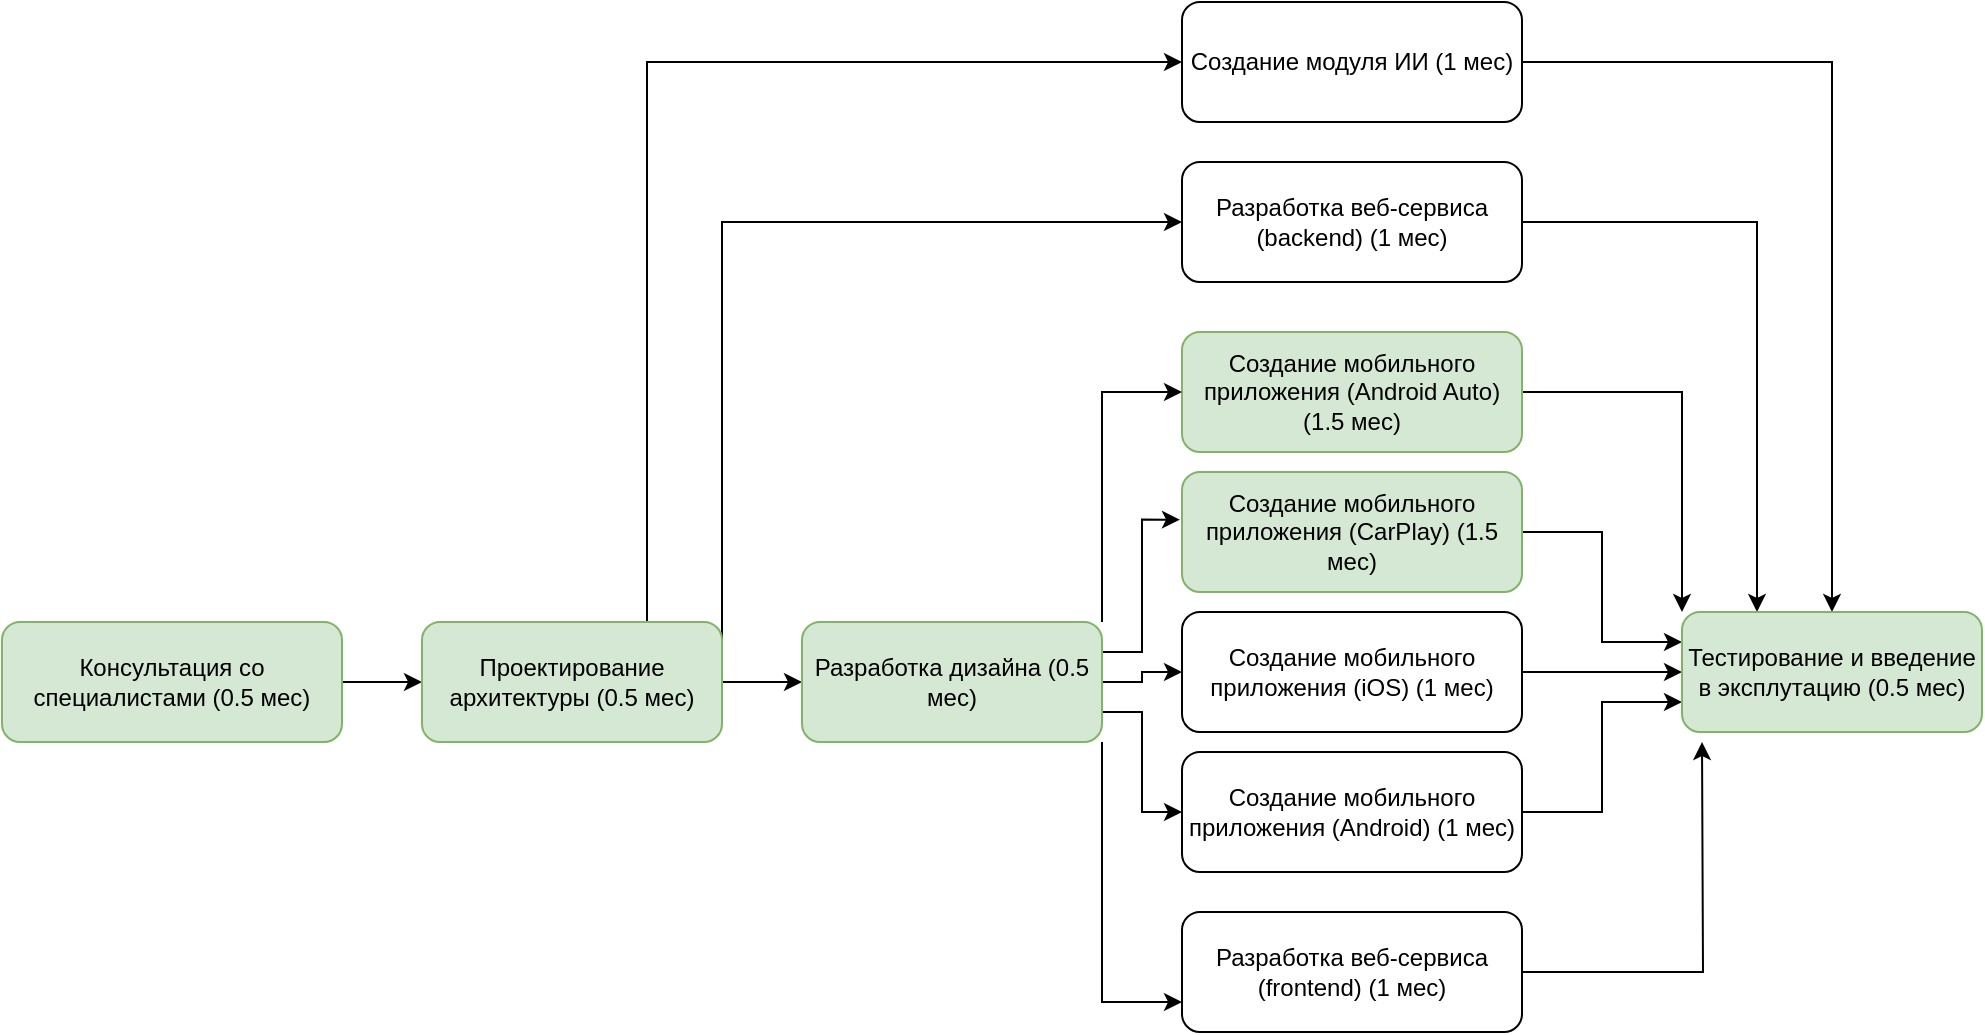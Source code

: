 <mxfile version="20.5.0" type="github">
  <diagram id="1ZU6nqE6PjN8dN5hzKM5" name="Страница 1">
    <mxGraphModel dx="789" dy="692" grid="1" gridSize="10" guides="1" tooltips="1" connect="1" arrows="1" fold="1" page="1" pageScale="1" pageWidth="827" pageHeight="1169" math="0" shadow="0">
      <root>
        <mxCell id="0" />
        <mxCell id="1" parent="0" />
        <mxCell id="_biEWtAUGlpohB7jtDZ2-12" style="edgeStyle=orthogonalEdgeStyle;rounded=0;orthogonalLoop=1;jettySize=auto;html=1;exitX=1;exitY=0.5;exitDx=0;exitDy=0;entryX=0;entryY=0.5;entryDx=0;entryDy=0;" edge="1" parent="1" source="_biEWtAUGlpohB7jtDZ2-1" target="_biEWtAUGlpohB7jtDZ2-2">
          <mxGeometry relative="1" as="geometry" />
        </mxCell>
        <mxCell id="_biEWtAUGlpohB7jtDZ2-1" value="Консультация со специалистами (0.5 мес)" style="rounded=1;whiteSpace=wrap;html=1;fillColor=#d5e8d4;strokeColor=#82b366;" vertex="1" parent="1">
          <mxGeometry x="270" y="330" width="170" height="60" as="geometry" />
        </mxCell>
        <mxCell id="_biEWtAUGlpohB7jtDZ2-13" style="edgeStyle=orthogonalEdgeStyle;rounded=0;orthogonalLoop=1;jettySize=auto;html=1;exitX=1;exitY=0.5;exitDx=0;exitDy=0;entryX=0;entryY=0.5;entryDx=0;entryDy=0;" edge="1" parent="1" source="_biEWtAUGlpohB7jtDZ2-2" target="_biEWtAUGlpohB7jtDZ2-10">
          <mxGeometry relative="1" as="geometry" />
        </mxCell>
        <mxCell id="_biEWtAUGlpohB7jtDZ2-15" style="edgeStyle=orthogonalEdgeStyle;rounded=0;orthogonalLoop=1;jettySize=auto;html=1;exitX=1;exitY=0.25;exitDx=0;exitDy=0;entryX=0;entryY=0.5;entryDx=0;entryDy=0;" edge="1" parent="1" source="_biEWtAUGlpohB7jtDZ2-2" target="_biEWtAUGlpohB7jtDZ2-8">
          <mxGeometry relative="1" as="geometry">
            <Array as="points">
              <mxPoint x="630" y="130" />
            </Array>
          </mxGeometry>
        </mxCell>
        <mxCell id="_biEWtAUGlpohB7jtDZ2-16" style="edgeStyle=orthogonalEdgeStyle;rounded=0;orthogonalLoop=1;jettySize=auto;html=1;exitX=0.75;exitY=0;exitDx=0;exitDy=0;entryX=0;entryY=0.5;entryDx=0;entryDy=0;" edge="1" parent="1" source="_biEWtAUGlpohB7jtDZ2-2" target="_biEWtAUGlpohB7jtDZ2-3">
          <mxGeometry relative="1" as="geometry" />
        </mxCell>
        <mxCell id="_biEWtAUGlpohB7jtDZ2-2" value="Проектирование архитектуры (0.5 мес)" style="rounded=1;whiteSpace=wrap;html=1;fillColor=#d5e8d4;strokeColor=#82b366;" vertex="1" parent="1">
          <mxGeometry x="480" y="330" width="150" height="60" as="geometry" />
        </mxCell>
        <mxCell id="_biEWtAUGlpohB7jtDZ2-23" style="edgeStyle=orthogonalEdgeStyle;rounded=0;orthogonalLoop=1;jettySize=auto;html=1;exitX=1;exitY=0.5;exitDx=0;exitDy=0;entryX=0.5;entryY=0;entryDx=0;entryDy=0;" edge="1" parent="1" source="_biEWtAUGlpohB7jtDZ2-3" target="_biEWtAUGlpohB7jtDZ2-11">
          <mxGeometry relative="1" as="geometry" />
        </mxCell>
        <mxCell id="_biEWtAUGlpohB7jtDZ2-3" value="Создание модуля ИИ (1 мес)" style="rounded=1;whiteSpace=wrap;html=1;" vertex="1" parent="1">
          <mxGeometry x="860" y="20" width="170" height="60" as="geometry" />
        </mxCell>
        <mxCell id="_biEWtAUGlpohB7jtDZ2-28" style="edgeStyle=orthogonalEdgeStyle;rounded=0;orthogonalLoop=1;jettySize=auto;html=1;exitX=1;exitY=0.5;exitDx=0;exitDy=0;entryX=0;entryY=0.75;entryDx=0;entryDy=0;" edge="1" parent="1" source="_biEWtAUGlpohB7jtDZ2-4" target="_biEWtAUGlpohB7jtDZ2-11">
          <mxGeometry relative="1" as="geometry" />
        </mxCell>
        <mxCell id="_biEWtAUGlpohB7jtDZ2-4" value="Создание мобильного приложения (Android) (1 мес)" style="rounded=1;whiteSpace=wrap;html=1;" vertex="1" parent="1">
          <mxGeometry x="860" y="395" width="170" height="60" as="geometry" />
        </mxCell>
        <mxCell id="_biEWtAUGlpohB7jtDZ2-27" style="edgeStyle=orthogonalEdgeStyle;rounded=0;orthogonalLoop=1;jettySize=auto;html=1;exitX=1;exitY=0.5;exitDx=0;exitDy=0;entryX=0;entryY=0.5;entryDx=0;entryDy=0;" edge="1" parent="1" source="_biEWtAUGlpohB7jtDZ2-5" target="_biEWtAUGlpohB7jtDZ2-11">
          <mxGeometry relative="1" as="geometry" />
        </mxCell>
        <mxCell id="_biEWtAUGlpohB7jtDZ2-5" value="Создание мобильного приложения (iOS) (1 мес)" style="rounded=1;whiteSpace=wrap;html=1;" vertex="1" parent="1">
          <mxGeometry x="860" y="325" width="170" height="60" as="geometry" />
        </mxCell>
        <mxCell id="_biEWtAUGlpohB7jtDZ2-26" style="edgeStyle=orthogonalEdgeStyle;rounded=0;orthogonalLoop=1;jettySize=auto;html=1;exitX=1;exitY=0.5;exitDx=0;exitDy=0;entryX=0;entryY=0.25;entryDx=0;entryDy=0;" edge="1" parent="1" source="_biEWtAUGlpohB7jtDZ2-6" target="_biEWtAUGlpohB7jtDZ2-11">
          <mxGeometry relative="1" as="geometry" />
        </mxCell>
        <mxCell id="_biEWtAUGlpohB7jtDZ2-6" value="Создание мобильного приложения (CarPlay) (1.5 мес)" style="rounded=1;whiteSpace=wrap;html=1;fillColor=#d5e8d4;strokeColor=#82b366;" vertex="1" parent="1">
          <mxGeometry x="860" y="255" width="170" height="60" as="geometry" />
        </mxCell>
        <mxCell id="_biEWtAUGlpohB7jtDZ2-25" style="edgeStyle=orthogonalEdgeStyle;rounded=0;orthogonalLoop=1;jettySize=auto;html=1;exitX=1;exitY=0.5;exitDx=0;exitDy=0;entryX=0;entryY=0;entryDx=0;entryDy=0;" edge="1" parent="1" source="_biEWtAUGlpohB7jtDZ2-7" target="_biEWtAUGlpohB7jtDZ2-11">
          <mxGeometry relative="1" as="geometry" />
        </mxCell>
        <mxCell id="_biEWtAUGlpohB7jtDZ2-7" value="Создание мобильного приложения (Android Auto) (1.5 мес)" style="rounded=1;whiteSpace=wrap;html=1;fillColor=#d5e8d4;strokeColor=#82b366;" vertex="1" parent="1">
          <mxGeometry x="860" y="185" width="170" height="60" as="geometry" />
        </mxCell>
        <mxCell id="_biEWtAUGlpohB7jtDZ2-24" style="edgeStyle=orthogonalEdgeStyle;rounded=0;orthogonalLoop=1;jettySize=auto;html=1;exitX=1;exitY=0.5;exitDx=0;exitDy=0;entryX=0.25;entryY=0;entryDx=0;entryDy=0;" edge="1" parent="1" source="_biEWtAUGlpohB7jtDZ2-8" target="_biEWtAUGlpohB7jtDZ2-11">
          <mxGeometry relative="1" as="geometry" />
        </mxCell>
        <mxCell id="_biEWtAUGlpohB7jtDZ2-8" value="Разработка веб-сервиса (backend) (1 мес)" style="rounded=1;whiteSpace=wrap;html=1;" vertex="1" parent="1">
          <mxGeometry x="860" y="100" width="170" height="60" as="geometry" />
        </mxCell>
        <mxCell id="_biEWtAUGlpohB7jtDZ2-29" style="edgeStyle=orthogonalEdgeStyle;rounded=0;orthogonalLoop=1;jettySize=auto;html=1;exitX=1;exitY=0.5;exitDx=0;exitDy=0;" edge="1" parent="1" source="_biEWtAUGlpohB7jtDZ2-9">
          <mxGeometry relative="1" as="geometry">
            <mxPoint x="1120" y="390" as="targetPoint" />
          </mxGeometry>
        </mxCell>
        <mxCell id="_biEWtAUGlpohB7jtDZ2-9" value="Разработка веб-сервиса (frontend) (1 мес)" style="rounded=1;whiteSpace=wrap;html=1;" vertex="1" parent="1">
          <mxGeometry x="860" y="475" width="170" height="60" as="geometry" />
        </mxCell>
        <mxCell id="_biEWtAUGlpohB7jtDZ2-18" style="edgeStyle=orthogonalEdgeStyle;rounded=0;orthogonalLoop=1;jettySize=auto;html=1;exitX=1;exitY=0.5;exitDx=0;exitDy=0;" edge="1" parent="1" source="_biEWtAUGlpohB7jtDZ2-10" target="_biEWtAUGlpohB7jtDZ2-5">
          <mxGeometry relative="1" as="geometry" />
        </mxCell>
        <mxCell id="_biEWtAUGlpohB7jtDZ2-19" style="edgeStyle=orthogonalEdgeStyle;rounded=0;orthogonalLoop=1;jettySize=auto;html=1;exitX=1;exitY=0.25;exitDx=0;exitDy=0;entryX=-0.006;entryY=0.397;entryDx=0;entryDy=0;entryPerimeter=0;" edge="1" parent="1" source="_biEWtAUGlpohB7jtDZ2-10" target="_biEWtAUGlpohB7jtDZ2-6">
          <mxGeometry relative="1" as="geometry" />
        </mxCell>
        <mxCell id="_biEWtAUGlpohB7jtDZ2-20" style="edgeStyle=orthogonalEdgeStyle;rounded=0;orthogonalLoop=1;jettySize=auto;html=1;exitX=1;exitY=0;exitDx=0;exitDy=0;entryX=0;entryY=0.5;entryDx=0;entryDy=0;" edge="1" parent="1" source="_biEWtAUGlpohB7jtDZ2-10" target="_biEWtAUGlpohB7jtDZ2-7">
          <mxGeometry relative="1" as="geometry" />
        </mxCell>
        <mxCell id="_biEWtAUGlpohB7jtDZ2-21" style="edgeStyle=orthogonalEdgeStyle;rounded=0;orthogonalLoop=1;jettySize=auto;html=1;exitX=1;exitY=0.75;exitDx=0;exitDy=0;entryX=0;entryY=0.5;entryDx=0;entryDy=0;" edge="1" parent="1" source="_biEWtAUGlpohB7jtDZ2-10" target="_biEWtAUGlpohB7jtDZ2-4">
          <mxGeometry relative="1" as="geometry" />
        </mxCell>
        <mxCell id="_biEWtAUGlpohB7jtDZ2-22" style="edgeStyle=orthogonalEdgeStyle;rounded=0;orthogonalLoop=1;jettySize=auto;html=1;exitX=1;exitY=1;exitDx=0;exitDy=0;entryX=0;entryY=0.75;entryDx=0;entryDy=0;" edge="1" parent="1" source="_biEWtAUGlpohB7jtDZ2-10" target="_biEWtAUGlpohB7jtDZ2-9">
          <mxGeometry relative="1" as="geometry" />
        </mxCell>
        <mxCell id="_biEWtAUGlpohB7jtDZ2-10" value="Разработка дизайна (0.5 мес)" style="rounded=1;whiteSpace=wrap;html=1;fillColor=#d5e8d4;strokeColor=#82b366;" vertex="1" parent="1">
          <mxGeometry x="670" y="330" width="150" height="60" as="geometry" />
        </mxCell>
        <mxCell id="_biEWtAUGlpohB7jtDZ2-11" value="Тестирование и введение в эксплутацию (0.5 мес)" style="rounded=1;whiteSpace=wrap;html=1;fillColor=#d5e8d4;strokeColor=#82b366;" vertex="1" parent="1">
          <mxGeometry x="1110" y="325" width="150" height="60" as="geometry" />
        </mxCell>
      </root>
    </mxGraphModel>
  </diagram>
</mxfile>
